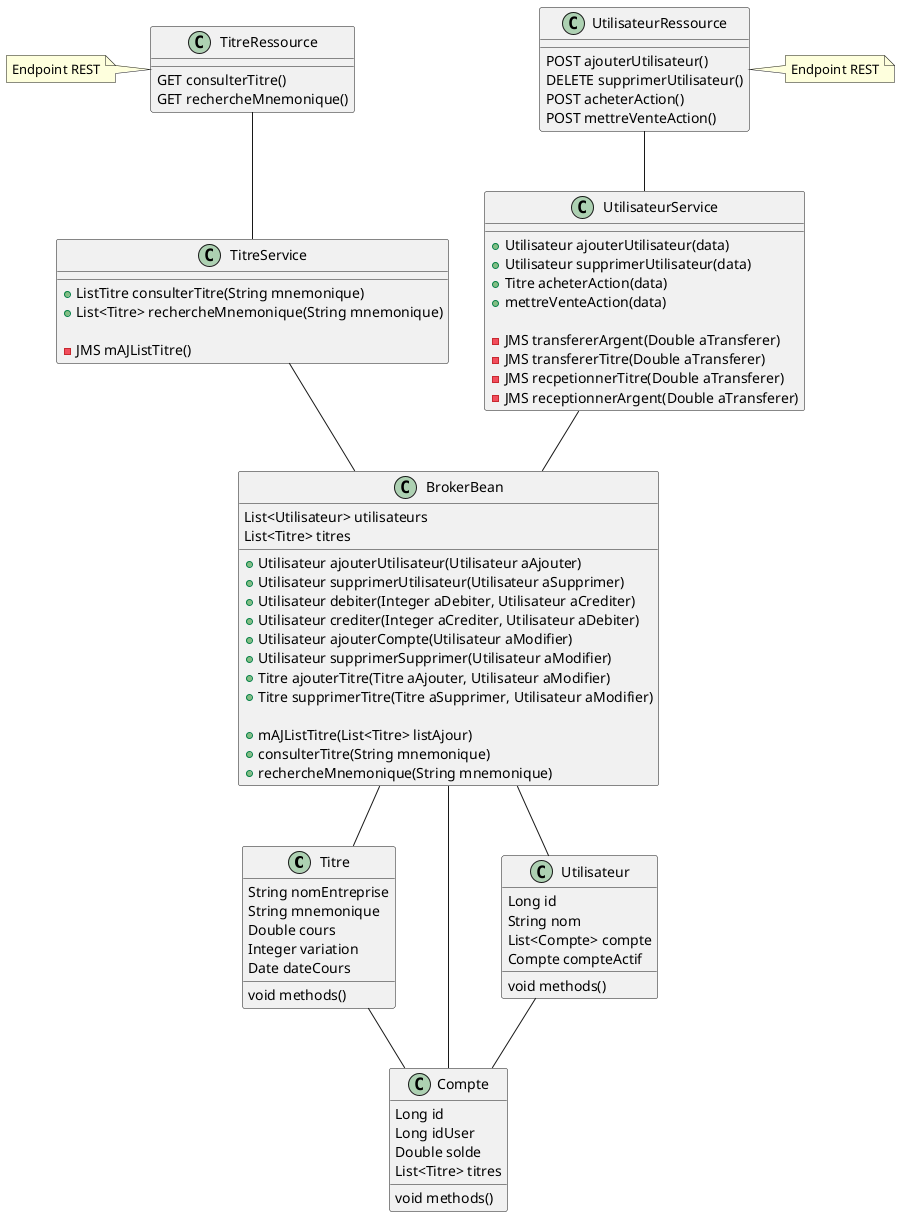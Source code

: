 @startuml classdiagram
    Titre -- Compte
    Utilisateur -- Compte
    BrokerBean -- Titre
    BrokerBean -- Utilisateur
    BrokerBean -- Compte
    TitreService -- BrokerBean
    TitreRessource -- TitreService
    UtilisateurService -- BrokerBean
    UtilisateurRessource -- UtilisateurService


    class Titre {
        String nomEntreprise
        String mnemonique
        Double cours 
        Integer variation
        Date dateCours
        void methods()
    }

    class Compte {
        Long id
        Long idUser
        Double solde
        List<Titre> titres
        void methods()
    }

    class Utilisateur {
        Long id
        String nom
        List<Compte> compte
        Compte compteActif
        void methods()
    }

    class BrokerBean {
        List<Utilisateur> utilisateurs
        List<Titre> titres
        
        + Utilisateur ajouterUtilisateur(Utilisateur aAjouter)
        + Utilisateur supprimerUtilisateur(Utilisateur aSupprimer)
        + Utilisateur debiter(Integer aDebiter, Utilisateur aCrediter)
        + Utilisateur crediter(Integer aCrediter, Utilisateur aDebiter)
        + Utilisateur ajouterCompte(Utilisateur aModifier)
        + Utilisateur supprimerSupprimer(Utilisateur aModifier)
        + Titre ajouterTitre(Titre aAjouter, Utilisateur aModifier)
        + Titre supprimerTitre(Titre aSupprimer, Utilisateur aModifier)

        + mAJListTitre(List<Titre> listAjour)
        + consulterTitre(String mnemonique)
        + rechercheMnemonique(String mnemonique)
    }

    Class TitreService {
        + ListTitre consulterTitre(String mnemonique)
        + List<Titre> rechercheMnemonique(String mnemonique)

        - JMS mAJListTitre()
    }

    class TitreRessource {
        GET consulterTitre()
        GET rechercheMnemonique()

    }
    note left: Endpoint REST

    Class UtilisateurService {
        + Utilisateur ajouterUtilisateur(data)
        + Utilisateur supprimerUtilisateur(data)
        + Titre acheterAction(data)
        + mettreVenteAction(data)

        - JMS transfererArgent(Double aTransferer)
        - JMS transfererTitre(Double aTransferer)
        - JMS recpetionnerTitre(Double aTransferer)
        - JMS receptionnerArgent(Double aTransferer)
    }

    class UtilisateurRessource {
        POST ajouterUtilisateur()
        DELETE supprimerUtilisateur()
        POST acheterAction()
        POST mettreVenteAction()
    }
    note right: Endpoint REST 

@enduml